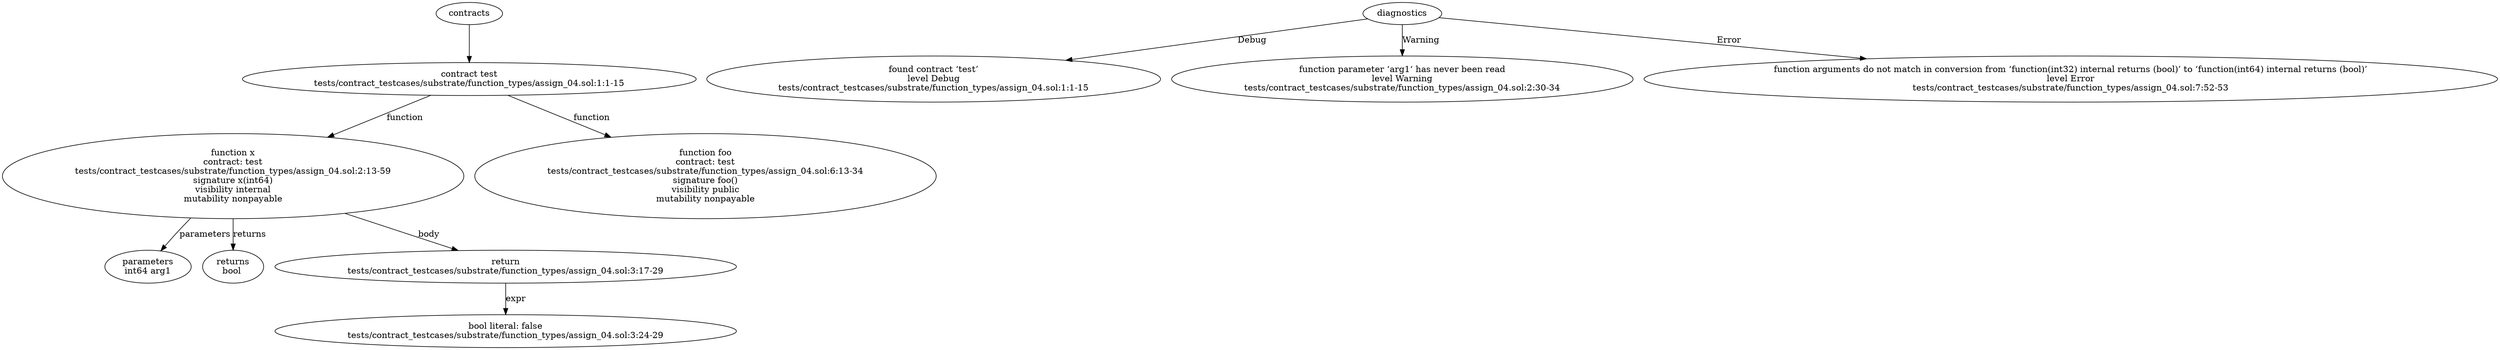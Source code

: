 strict digraph "tests/contract_testcases/substrate/function_types/assign_04.sol" {
	contract [label="contract test\ntests/contract_testcases/substrate/function_types/assign_04.sol:1:1-15"]
	x [label="function x\ncontract: test\ntests/contract_testcases/substrate/function_types/assign_04.sol:2:13-59\nsignature x(int64)\nvisibility internal\nmutability nonpayable"]
	parameters [label="parameters\nint64 arg1"]
	returns [label="returns\nbool "]
	return [label="return\ntests/contract_testcases/substrate/function_types/assign_04.sol:3:17-29"]
	bool_literal [label="bool literal: false\ntests/contract_testcases/substrate/function_types/assign_04.sol:3:24-29"]
	foo [label="function foo\ncontract: test\ntests/contract_testcases/substrate/function_types/assign_04.sol:6:13-34\nsignature foo()\nvisibility public\nmutability nonpayable"]
	diagnostic [label="found contract ‘test’\nlevel Debug\ntests/contract_testcases/substrate/function_types/assign_04.sol:1:1-15"]
	diagnostic_10 [label="function parameter ‘arg1‘ has never been read\nlevel Warning\ntests/contract_testcases/substrate/function_types/assign_04.sol:2:30-34"]
	diagnostic_11 [label="function arguments do not match in conversion from ‘function(int32) internal returns (bool)’ to ‘function(int64) internal returns (bool)’\nlevel Error\ntests/contract_testcases/substrate/function_types/assign_04.sol:7:52-53"]
	contracts -> contract
	contract -> x [label="function"]
	x -> parameters [label="parameters"]
	x -> returns [label="returns"]
	x -> return [label="body"]
	return -> bool_literal [label="expr"]
	contract -> foo [label="function"]
	diagnostics -> diagnostic [label="Debug"]
	diagnostics -> diagnostic_10 [label="Warning"]
	diagnostics -> diagnostic_11 [label="Error"]
}
